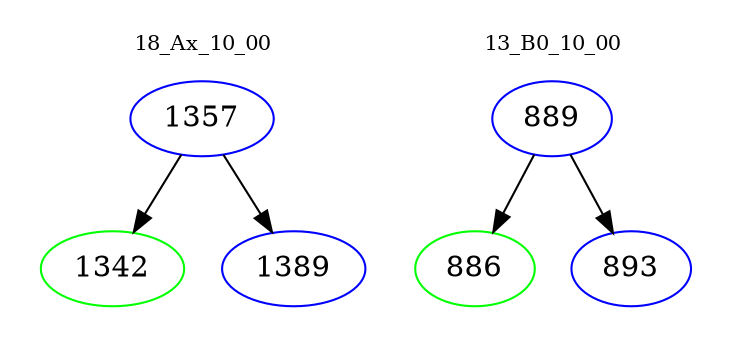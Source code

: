 digraph{
subgraph cluster_0 {
color = white
label = "18_Ax_10_00";
fontsize=10;
T0_1357 [label="1357", color="blue"]
T0_1357 -> T0_1342 [color="black"]
T0_1342 [label="1342", color="green"]
T0_1357 -> T0_1389 [color="black"]
T0_1389 [label="1389", color="blue"]
}
subgraph cluster_1 {
color = white
label = "13_B0_10_00";
fontsize=10;
T1_889 [label="889", color="blue"]
T1_889 -> T1_886 [color="black"]
T1_886 [label="886", color="green"]
T1_889 -> T1_893 [color="black"]
T1_893 [label="893", color="blue"]
}
}
